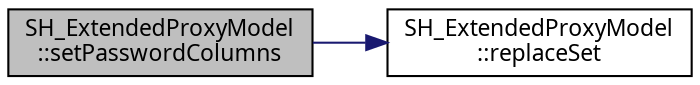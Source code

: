 digraph "SH_ExtendedProxyModel::setPasswordColumns"
{
 // INTERACTIVE_SVG=YES
  bgcolor="transparent";
  edge [fontname="Verdana",fontsize="11",labelfontname="Verdana",labelfontsize="11"];
  node [fontname="Verdana",fontsize="11",shape=record];
  rankdir="LR";
  Node1 [label="SH_ExtendedProxyModel\l::setPasswordColumns",height=0.2,width=0.4,color="black", fillcolor="grey75", style="filled" fontcolor="black"];
  Node1 -> Node2 [color="midnightblue",fontsize="11",style="solid",fontname="Verdana"];
  Node2 [label="SH_ExtendedProxyModel\l::replaceSet",height=0.2,width=0.4,color="black",URL="$classSH__ExtendedProxyModel.html#a83a4b566cb35e030a501e1ec2b346455"];
}

